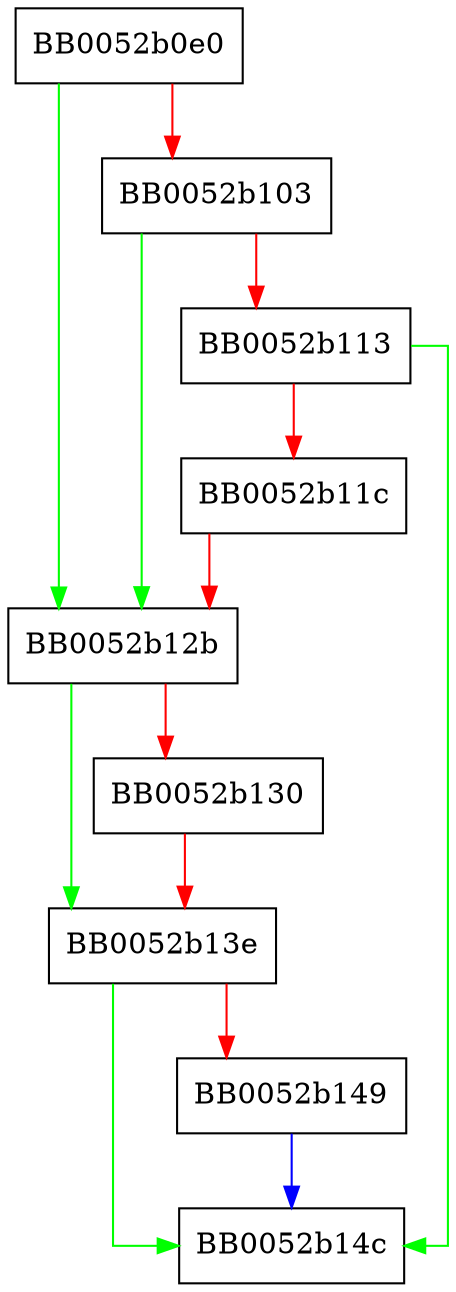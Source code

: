 digraph BIO_ADDR_rawaddress {
  node [shape="box"];
  graph [splines=ortho];
  BB0052b0e0 -> BB0052b12b [color="green"];
  BB0052b0e0 -> BB0052b103 [color="red"];
  BB0052b103 -> BB0052b12b [color="green"];
  BB0052b103 -> BB0052b113 [color="red"];
  BB0052b113 -> BB0052b14c [color="green"];
  BB0052b113 -> BB0052b11c [color="red"];
  BB0052b11c -> BB0052b12b [color="red"];
  BB0052b12b -> BB0052b13e [color="green"];
  BB0052b12b -> BB0052b130 [color="red"];
  BB0052b130 -> BB0052b13e [color="red"];
  BB0052b13e -> BB0052b14c [color="green"];
  BB0052b13e -> BB0052b149 [color="red"];
  BB0052b149 -> BB0052b14c [color="blue"];
}